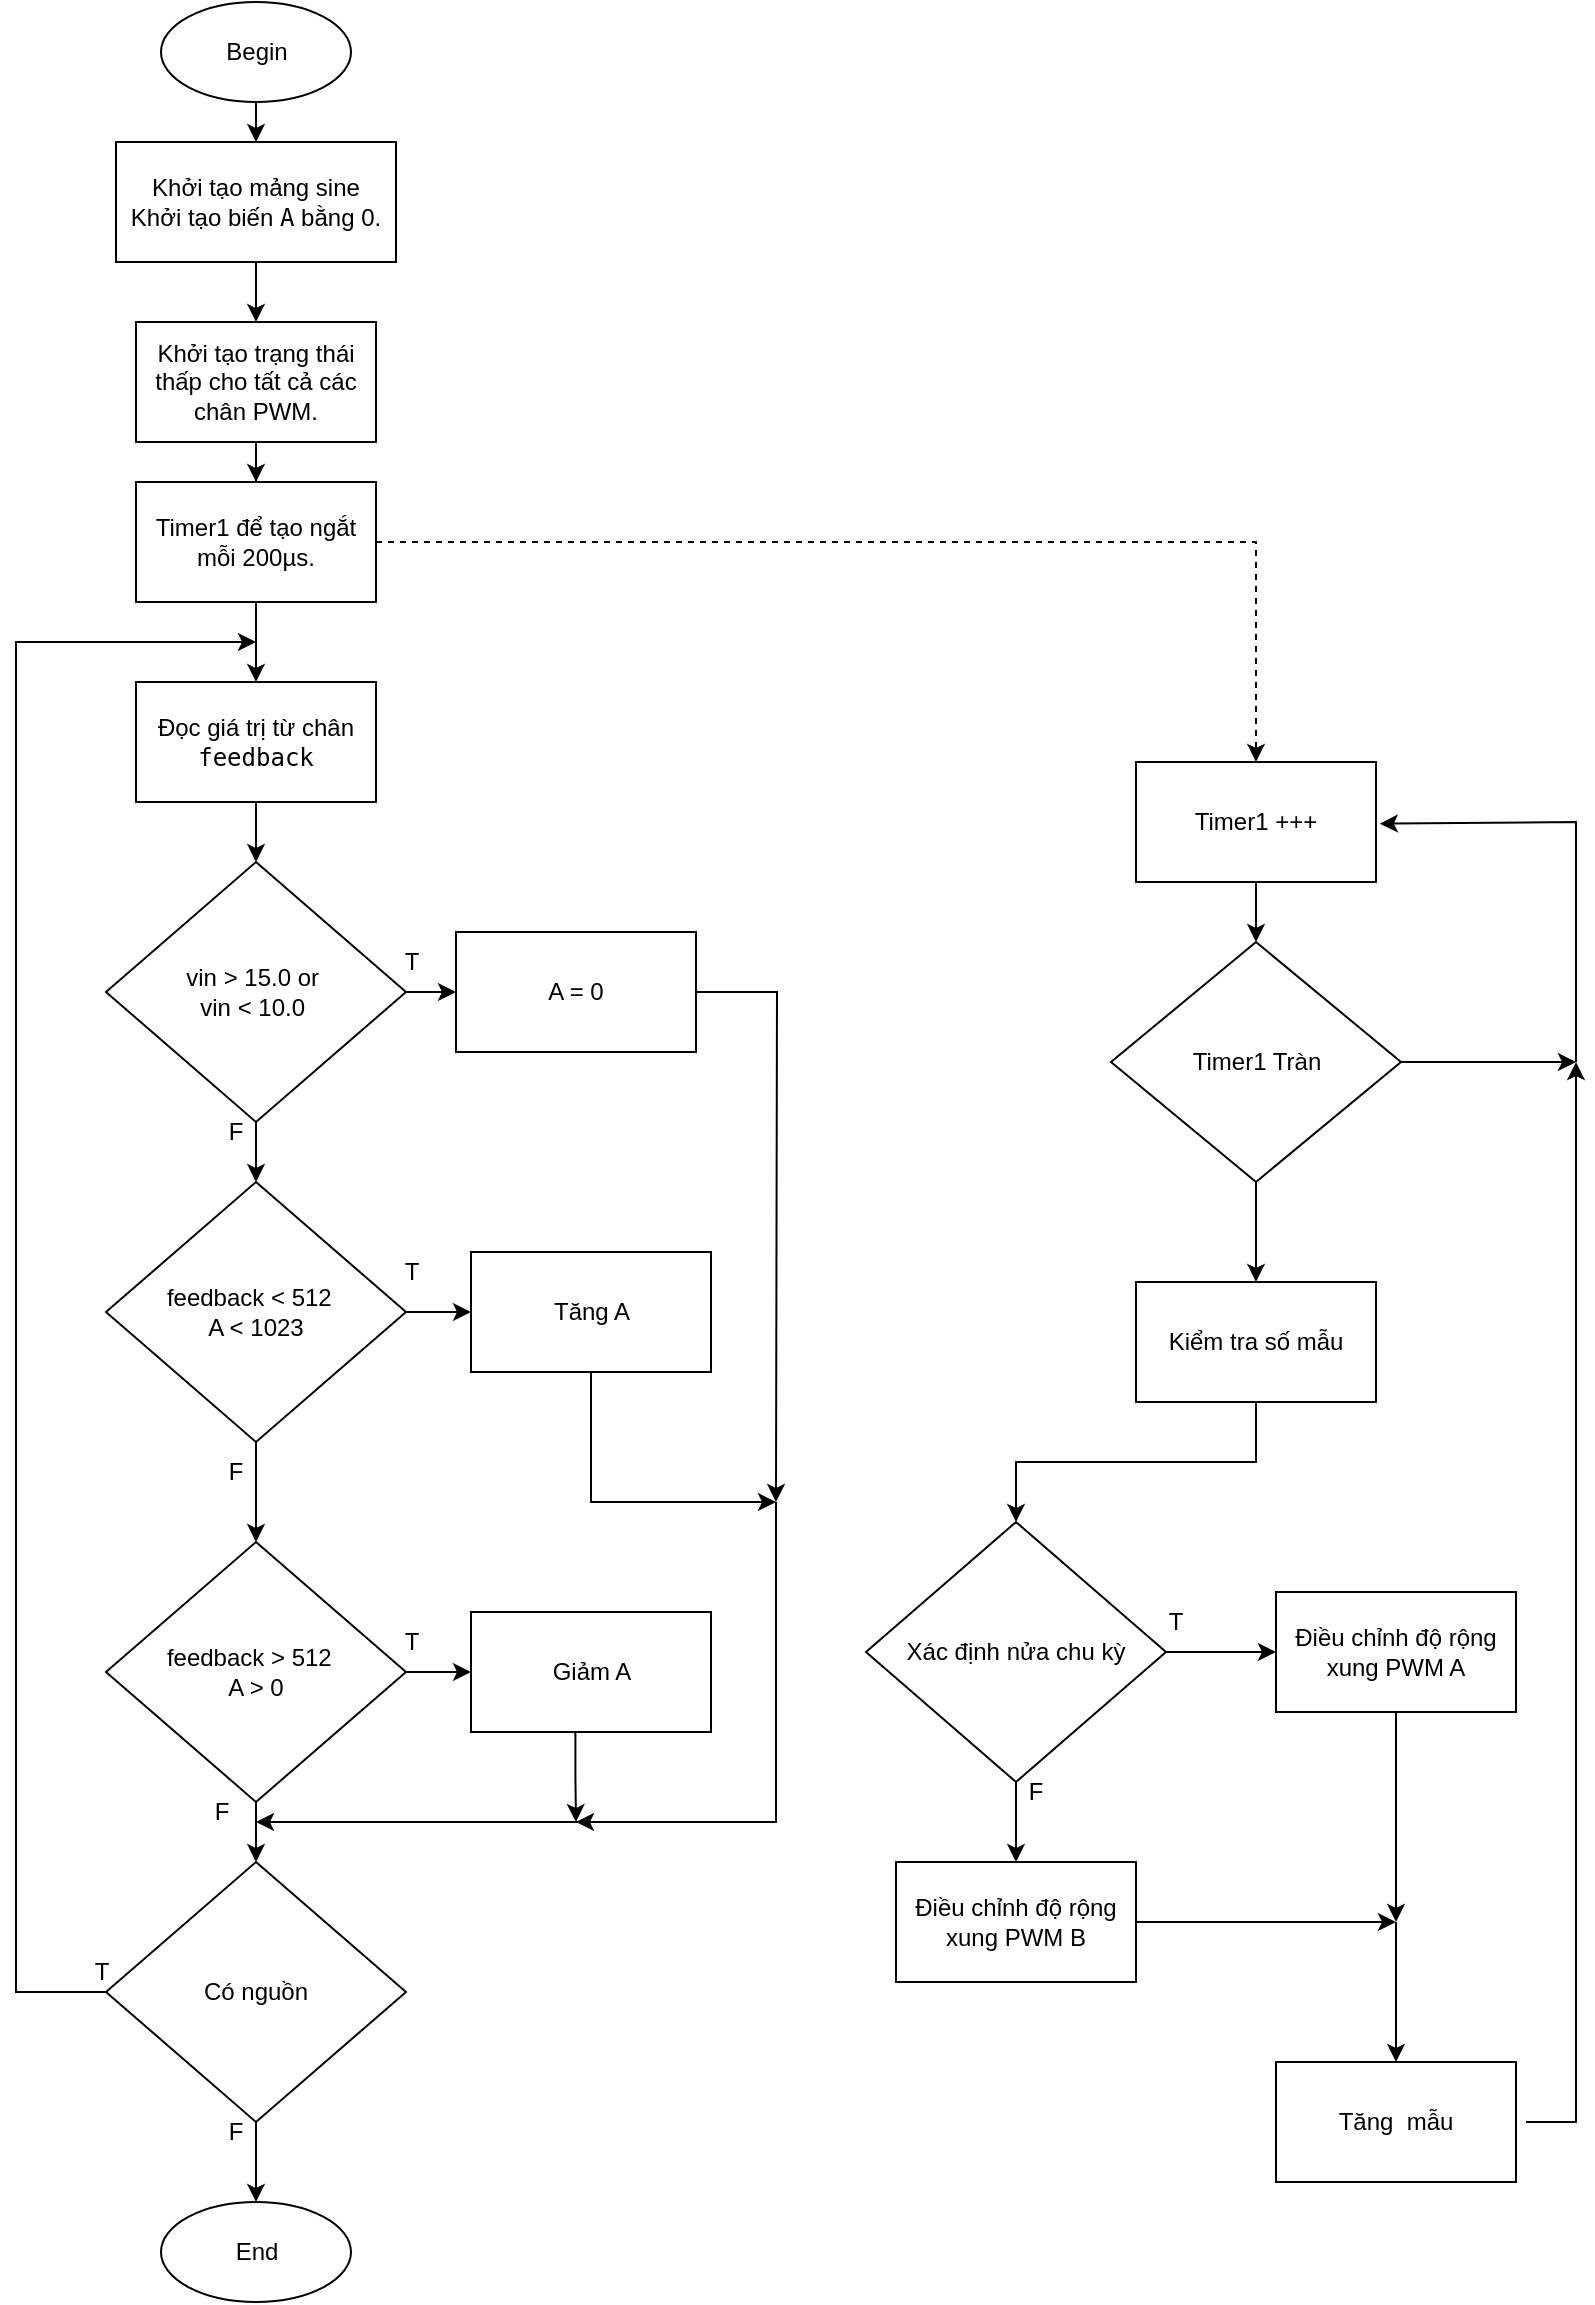 <mxfile version="24.4.9" type="github">
  <diagram id="C5RBs43oDa-KdzZeNtuy" name="Page-1">
    <mxGraphModel dx="1136" dy="666" grid="1" gridSize="10" guides="1" tooltips="1" connect="1" arrows="1" fold="1" page="1" pageScale="1" pageWidth="827" pageHeight="1169" math="0" shadow="0">
      <root>
        <mxCell id="WIyWlLk6GJQsqaUBKTNV-0" />
        <mxCell id="WIyWlLk6GJQsqaUBKTNV-1" parent="WIyWlLk6GJQsqaUBKTNV-0" />
        <mxCell id="_kfTSOZf8MFERhGrm2Hh-3" value="" style="edgeStyle=orthogonalEdgeStyle;rounded=0;orthogonalLoop=1;jettySize=auto;html=1;" parent="WIyWlLk6GJQsqaUBKTNV-1" source="_kfTSOZf8MFERhGrm2Hh-0" target="_kfTSOZf8MFERhGrm2Hh-2" edge="1">
          <mxGeometry relative="1" as="geometry" />
        </mxCell>
        <mxCell id="_kfTSOZf8MFERhGrm2Hh-0" value="Begin" style="ellipse;whiteSpace=wrap;html=1;" parent="WIyWlLk6GJQsqaUBKTNV-1" vertex="1">
          <mxGeometry x="92.5" y="10" width="95" height="50" as="geometry" />
        </mxCell>
        <mxCell id="_kfTSOZf8MFERhGrm2Hh-1" value="End" style="ellipse;whiteSpace=wrap;html=1;" parent="WIyWlLk6GJQsqaUBKTNV-1" vertex="1">
          <mxGeometry x="92.5" y="1110" width="95" height="50" as="geometry" />
        </mxCell>
        <mxCell id="_kfTSOZf8MFERhGrm2Hh-5" value="" style="edgeStyle=orthogonalEdgeStyle;rounded=0;orthogonalLoop=1;jettySize=auto;html=1;" parent="WIyWlLk6GJQsqaUBKTNV-1" source="_kfTSOZf8MFERhGrm2Hh-2" target="_kfTSOZf8MFERhGrm2Hh-4" edge="1">
          <mxGeometry relative="1" as="geometry" />
        </mxCell>
        <mxCell id="_kfTSOZf8MFERhGrm2Hh-2" value="Khởi tạo mảng sine&lt;div&gt;&lt;span style=&quot;background-color: initial;&quot;&gt;Khởi tạo biến &lt;/span&gt;&lt;code style=&quot;background-color: initial;&quot; class=&quot;&quot;&gt;A&lt;/code&gt;&lt;span style=&quot;background-color: initial;&quot;&gt; bằng 0.&lt;/span&gt;&lt;/div&gt;" style="rounded=0;whiteSpace=wrap;html=1;" parent="WIyWlLk6GJQsqaUBKTNV-1" vertex="1">
          <mxGeometry x="70" y="80" width="140" height="60" as="geometry" />
        </mxCell>
        <mxCell id="_kfTSOZf8MFERhGrm2Hh-7" value="" style="edgeStyle=orthogonalEdgeStyle;rounded=0;orthogonalLoop=1;jettySize=auto;html=1;" parent="WIyWlLk6GJQsqaUBKTNV-1" source="_kfTSOZf8MFERhGrm2Hh-4" target="_kfTSOZf8MFERhGrm2Hh-6" edge="1">
          <mxGeometry relative="1" as="geometry" />
        </mxCell>
        <mxCell id="_kfTSOZf8MFERhGrm2Hh-4" value="Khởi tạo trạng thái thấp cho tất cả các chân PWM." style="rounded=0;whiteSpace=wrap;html=1;" parent="WIyWlLk6GJQsqaUBKTNV-1" vertex="1">
          <mxGeometry x="80" y="170" width="120" height="60" as="geometry" />
        </mxCell>
        <mxCell id="_kfTSOZf8MFERhGrm2Hh-9" value="" style="edgeStyle=orthogonalEdgeStyle;rounded=0;orthogonalLoop=1;jettySize=auto;html=1;" parent="WIyWlLk6GJQsqaUBKTNV-1" source="_kfTSOZf8MFERhGrm2Hh-6" target="_kfTSOZf8MFERhGrm2Hh-8" edge="1">
          <mxGeometry relative="1" as="geometry" />
        </mxCell>
        <mxCell id="_kfTSOZf8MFERhGrm2Hh-6" value="Timer1 để tạo ngắt mỗi 200µs." style="rounded=0;whiteSpace=wrap;html=1;" parent="WIyWlLk6GJQsqaUBKTNV-1" vertex="1">
          <mxGeometry x="80" y="250" width="120" height="60" as="geometry" />
        </mxCell>
        <mxCell id="oKKaNhxmPmCtUAqzvIXB-3" value="" style="edgeStyle=orthogonalEdgeStyle;rounded=0;orthogonalLoop=1;jettySize=auto;html=1;" parent="WIyWlLk6GJQsqaUBKTNV-1" source="_kfTSOZf8MFERhGrm2Hh-8" target="oKKaNhxmPmCtUAqzvIXB-2" edge="1">
          <mxGeometry relative="1" as="geometry" />
        </mxCell>
        <mxCell id="_kfTSOZf8MFERhGrm2Hh-8" value="Đọc giá trị từ chân &lt;code class=&quot;&quot;&gt;feedback&lt;/code&gt;" style="rounded=0;whiteSpace=wrap;html=1;" parent="WIyWlLk6GJQsqaUBKTNV-1" vertex="1">
          <mxGeometry x="80" y="350" width="120" height="60" as="geometry" />
        </mxCell>
        <mxCell id="_kfTSOZf8MFERhGrm2Hh-13" value="" style="edgeStyle=orthogonalEdgeStyle;rounded=0;orthogonalLoop=1;jettySize=auto;html=1;" parent="WIyWlLk6GJQsqaUBKTNV-1" source="_kfTSOZf8MFERhGrm2Hh-10" target="_kfTSOZf8MFERhGrm2Hh-12" edge="1">
          <mxGeometry relative="1" as="geometry" />
        </mxCell>
        <mxCell id="_kfTSOZf8MFERhGrm2Hh-17" value="" style="edgeStyle=orthogonalEdgeStyle;rounded=0;orthogonalLoop=1;jettySize=auto;html=1;" parent="WIyWlLk6GJQsqaUBKTNV-1" source="_kfTSOZf8MFERhGrm2Hh-10" target="_kfTSOZf8MFERhGrm2Hh-16" edge="1">
          <mxGeometry relative="1" as="geometry" />
        </mxCell>
        <mxCell id="_kfTSOZf8MFERhGrm2Hh-10" value="feedback &amp;lt; 512&amp;nbsp;&amp;nbsp;&lt;div&gt;A &amp;lt; 1023&lt;/div&gt;" style="rhombus;whiteSpace=wrap;html=1;" parent="WIyWlLk6GJQsqaUBKTNV-1" vertex="1">
          <mxGeometry x="65" y="600" width="150" height="130" as="geometry" />
        </mxCell>
        <mxCell id="_kfTSOZf8MFERhGrm2Hh-20" style="edgeStyle=orthogonalEdgeStyle;rounded=0;orthogonalLoop=1;jettySize=auto;html=1;exitX=0.5;exitY=1;exitDx=0;exitDy=0;" parent="WIyWlLk6GJQsqaUBKTNV-1" source="_kfTSOZf8MFERhGrm2Hh-12" edge="1">
          <mxGeometry relative="1" as="geometry">
            <mxPoint x="400" y="760" as="targetPoint" />
            <Array as="points">
              <mxPoint x="308" y="760" />
              <mxPoint x="308" y="810" />
            </Array>
          </mxGeometry>
        </mxCell>
        <mxCell id="_kfTSOZf8MFERhGrm2Hh-12" value="Tăng A" style="rounded=0;whiteSpace=wrap;html=1;" parent="WIyWlLk6GJQsqaUBKTNV-1" vertex="1">
          <mxGeometry x="247.5" y="635" width="120" height="60" as="geometry" />
        </mxCell>
        <mxCell id="_kfTSOZf8MFERhGrm2Hh-19" value="" style="edgeStyle=orthogonalEdgeStyle;rounded=0;orthogonalLoop=1;jettySize=auto;html=1;" parent="WIyWlLk6GJQsqaUBKTNV-1" source="_kfTSOZf8MFERhGrm2Hh-16" target="_kfTSOZf8MFERhGrm2Hh-18" edge="1">
          <mxGeometry relative="1" as="geometry" />
        </mxCell>
        <mxCell id="_kfTSOZf8MFERhGrm2Hh-34" value="" style="edgeStyle=orthogonalEdgeStyle;rounded=0;orthogonalLoop=1;jettySize=auto;html=1;" parent="WIyWlLk6GJQsqaUBKTNV-1" source="_kfTSOZf8MFERhGrm2Hh-16" target="_kfTSOZf8MFERhGrm2Hh-25" edge="1">
          <mxGeometry relative="1" as="geometry" />
        </mxCell>
        <mxCell id="_kfTSOZf8MFERhGrm2Hh-16" value="feedback &amp;gt; 512&amp;nbsp;&amp;nbsp;&lt;div&gt;A &amp;gt; 0&lt;/div&gt;" style="rhombus;whiteSpace=wrap;html=1;" parent="WIyWlLk6GJQsqaUBKTNV-1" vertex="1">
          <mxGeometry x="65" y="780" width="150" height="130" as="geometry" />
        </mxCell>
        <mxCell id="oKKaNhxmPmCtUAqzvIXB-9" style="edgeStyle=orthogonalEdgeStyle;rounded=0;orthogonalLoop=1;jettySize=auto;html=1;exitX=0.435;exitY=1.005;exitDx=0;exitDy=0;exitPerimeter=0;" parent="WIyWlLk6GJQsqaUBKTNV-1" source="_kfTSOZf8MFERhGrm2Hh-18" edge="1">
          <mxGeometry relative="1" as="geometry">
            <mxPoint x="300" y="920" as="targetPoint" />
          </mxGeometry>
        </mxCell>
        <mxCell id="_kfTSOZf8MFERhGrm2Hh-18" value="Giảm A" style="rounded=0;whiteSpace=wrap;html=1;" parent="WIyWlLk6GJQsqaUBKTNV-1" vertex="1">
          <mxGeometry x="247.5" y="815" width="120" height="60" as="geometry" />
        </mxCell>
        <mxCell id="_kfTSOZf8MFERhGrm2Hh-21" value="T" style="text;html=1;align=center;verticalAlign=middle;whiteSpace=wrap;rounded=0;" parent="WIyWlLk6GJQsqaUBKTNV-1" vertex="1">
          <mxGeometry x="187.5" y="630" width="60" height="30" as="geometry" />
        </mxCell>
        <mxCell id="_kfTSOZf8MFERhGrm2Hh-23" value="T" style="text;html=1;align=center;verticalAlign=middle;whiteSpace=wrap;rounded=0;" parent="WIyWlLk6GJQsqaUBKTNV-1" vertex="1">
          <mxGeometry x="187.5" y="815" width="60" height="30" as="geometry" />
        </mxCell>
        <mxCell id="_kfTSOZf8MFERhGrm2Hh-24" value="F" style="text;html=1;align=center;verticalAlign=middle;whiteSpace=wrap;rounded=0;" parent="WIyWlLk6GJQsqaUBKTNV-1" vertex="1">
          <mxGeometry x="92.5" y="900" width="60" height="30" as="geometry" />
        </mxCell>
        <mxCell id="_kfTSOZf8MFERhGrm2Hh-26" value="" style="edgeStyle=orthogonalEdgeStyle;rounded=0;orthogonalLoop=1;jettySize=auto;html=1;entryX=0.5;entryY=0;entryDx=0;entryDy=0;" parent="WIyWlLk6GJQsqaUBKTNV-1" source="_kfTSOZf8MFERhGrm2Hh-25" edge="1" target="_kfTSOZf8MFERhGrm2Hh-1">
          <mxGeometry relative="1" as="geometry">
            <mxPoint x="140" y="1100" as="targetPoint" />
          </mxGeometry>
        </mxCell>
        <mxCell id="_kfTSOZf8MFERhGrm2Hh-27" style="edgeStyle=orthogonalEdgeStyle;rounded=0;orthogonalLoop=1;jettySize=auto;html=1;exitX=0;exitY=0.5;exitDx=0;exitDy=0;" parent="WIyWlLk6GJQsqaUBKTNV-1" source="_kfTSOZf8MFERhGrm2Hh-25" edge="1">
          <mxGeometry relative="1" as="geometry">
            <mxPoint x="140" y="330" as="targetPoint" />
            <Array as="points">
              <mxPoint x="20" y="1005" />
              <mxPoint x="20" y="330" />
            </Array>
          </mxGeometry>
        </mxCell>
        <mxCell id="_kfTSOZf8MFERhGrm2Hh-25" value="Có nguồn" style="rhombus;whiteSpace=wrap;html=1;" parent="WIyWlLk6GJQsqaUBKTNV-1" vertex="1">
          <mxGeometry x="65" y="940" width="150" height="130" as="geometry" />
        </mxCell>
        <mxCell id="_kfTSOZf8MFERhGrm2Hh-28" value="T" style="text;html=1;align=center;verticalAlign=middle;whiteSpace=wrap;rounded=0;" parent="WIyWlLk6GJQsqaUBKTNV-1" vertex="1">
          <mxGeometry x="32.5" y="980" width="60" height="30" as="geometry" />
        </mxCell>
        <mxCell id="_kfTSOZf8MFERhGrm2Hh-29" value="F" style="text;html=1;align=center;verticalAlign=middle;whiteSpace=wrap;rounded=0;" parent="WIyWlLk6GJQsqaUBKTNV-1" vertex="1">
          <mxGeometry x="100" y="1060" width="60" height="30" as="geometry" />
        </mxCell>
        <mxCell id="_kfTSOZf8MFERhGrm2Hh-30" style="edgeStyle=orthogonalEdgeStyle;rounded=0;orthogonalLoop=1;jettySize=auto;html=1;" parent="WIyWlLk6GJQsqaUBKTNV-1" edge="1">
          <mxGeometry relative="1" as="geometry">
            <mxPoint x="140" y="920" as="targetPoint" />
            <mxPoint x="290" y="920" as="sourcePoint" />
            <Array as="points">
              <mxPoint x="308" y="920" />
            </Array>
          </mxGeometry>
        </mxCell>
        <mxCell id="_kfTSOZf8MFERhGrm2Hh-37" value="" style="endArrow=classic;html=1;rounded=0;dashed=1;exitX=1;exitY=0.5;exitDx=0;exitDy=0;entryX=0.5;entryY=0;entryDx=0;entryDy=0;" parent="WIyWlLk6GJQsqaUBKTNV-1" source="_kfTSOZf8MFERhGrm2Hh-6" edge="1" target="_kfTSOZf8MFERhGrm2Hh-38">
          <mxGeometry width="50" height="50" relative="1" as="geometry">
            <mxPoint x="520" y="320" as="sourcePoint" />
            <mxPoint x="520" y="390" as="targetPoint" />
            <Array as="points">
              <mxPoint x="640" y="280" />
            </Array>
          </mxGeometry>
        </mxCell>
        <mxCell id="_kfTSOZf8MFERhGrm2Hh-41" value="" style="edgeStyle=orthogonalEdgeStyle;rounded=0;orthogonalLoop=1;jettySize=auto;html=1;" parent="WIyWlLk6GJQsqaUBKTNV-1" source="_kfTSOZf8MFERhGrm2Hh-38" target="_kfTSOZf8MFERhGrm2Hh-40" edge="1">
          <mxGeometry relative="1" as="geometry" />
        </mxCell>
        <mxCell id="_kfTSOZf8MFERhGrm2Hh-38" value="Timer1 +++" style="rounded=0;whiteSpace=wrap;html=1;" parent="WIyWlLk6GJQsqaUBKTNV-1" vertex="1">
          <mxGeometry x="580" y="390" width="120" height="60" as="geometry" />
        </mxCell>
        <mxCell id="_kfTSOZf8MFERhGrm2Hh-44" value="" style="edgeStyle=orthogonalEdgeStyle;rounded=0;orthogonalLoop=1;jettySize=auto;html=1;" parent="WIyWlLk6GJQsqaUBKTNV-1" source="_kfTSOZf8MFERhGrm2Hh-40" target="_kfTSOZf8MFERhGrm2Hh-43" edge="1">
          <mxGeometry relative="1" as="geometry" />
        </mxCell>
        <mxCell id="_kfTSOZf8MFERhGrm2Hh-60" style="edgeStyle=orthogonalEdgeStyle;rounded=0;orthogonalLoop=1;jettySize=auto;html=1;" parent="WIyWlLk6GJQsqaUBKTNV-1" source="_kfTSOZf8MFERhGrm2Hh-40" edge="1">
          <mxGeometry relative="1" as="geometry">
            <mxPoint x="800" y="540" as="targetPoint" />
          </mxGeometry>
        </mxCell>
        <mxCell id="_kfTSOZf8MFERhGrm2Hh-40" value="Timer1 Tràn" style="rhombus;whiteSpace=wrap;html=1;" parent="WIyWlLk6GJQsqaUBKTNV-1" vertex="1">
          <mxGeometry x="567.5" y="480" width="145" height="120" as="geometry" />
        </mxCell>
        <mxCell id="_kfTSOZf8MFERhGrm2Hh-48" value="" style="edgeStyle=orthogonalEdgeStyle;rounded=0;orthogonalLoop=1;jettySize=auto;html=1;" parent="WIyWlLk6GJQsqaUBKTNV-1" source="_kfTSOZf8MFERhGrm2Hh-43" target="_kfTSOZf8MFERhGrm2Hh-47" edge="1">
          <mxGeometry relative="1" as="geometry" />
        </mxCell>
        <mxCell id="_kfTSOZf8MFERhGrm2Hh-43" value="Kiểm tra số mẫu" style="whiteSpace=wrap;html=1;" parent="WIyWlLk6GJQsqaUBKTNV-1" vertex="1">
          <mxGeometry x="580" y="650" width="120" height="60" as="geometry" />
        </mxCell>
        <mxCell id="_kfTSOZf8MFERhGrm2Hh-52" value="" style="edgeStyle=orthogonalEdgeStyle;rounded=0;orthogonalLoop=1;jettySize=auto;html=1;" parent="WIyWlLk6GJQsqaUBKTNV-1" source="_kfTSOZf8MFERhGrm2Hh-47" target="_kfTSOZf8MFERhGrm2Hh-49" edge="1">
          <mxGeometry relative="1" as="geometry" />
        </mxCell>
        <mxCell id="_kfTSOZf8MFERhGrm2Hh-53" value="" style="edgeStyle=orthogonalEdgeStyle;rounded=0;orthogonalLoop=1;jettySize=auto;html=1;" parent="WIyWlLk6GJQsqaUBKTNV-1" source="_kfTSOZf8MFERhGrm2Hh-47" target="_kfTSOZf8MFERhGrm2Hh-51" edge="1">
          <mxGeometry relative="1" as="geometry" />
        </mxCell>
        <mxCell id="_kfTSOZf8MFERhGrm2Hh-47" value="Xác định nửa chu kỳ" style="rhombus;whiteSpace=wrap;html=1;" parent="WIyWlLk6GJQsqaUBKTNV-1" vertex="1">
          <mxGeometry x="445" y="770" width="150" height="130" as="geometry" />
        </mxCell>
        <mxCell id="_kfTSOZf8MFERhGrm2Hh-56" style="edgeStyle=orthogonalEdgeStyle;rounded=0;orthogonalLoop=1;jettySize=auto;html=1;" parent="WIyWlLk6GJQsqaUBKTNV-1" source="_kfTSOZf8MFERhGrm2Hh-49" edge="1">
          <mxGeometry relative="1" as="geometry">
            <mxPoint x="710" y="970" as="targetPoint" />
          </mxGeometry>
        </mxCell>
        <mxCell id="_kfTSOZf8MFERhGrm2Hh-49" value="Điều chỉnh độ rộng xung PWM B" style="rounded=0;whiteSpace=wrap;html=1;" parent="WIyWlLk6GJQsqaUBKTNV-1" vertex="1">
          <mxGeometry x="460" y="940" width="120" height="60" as="geometry" />
        </mxCell>
        <mxCell id="_kfTSOZf8MFERhGrm2Hh-57" style="edgeStyle=orthogonalEdgeStyle;rounded=0;orthogonalLoop=1;jettySize=auto;html=1;" parent="WIyWlLk6GJQsqaUBKTNV-1" source="_kfTSOZf8MFERhGrm2Hh-51" edge="1">
          <mxGeometry relative="1" as="geometry">
            <mxPoint x="710" y="970" as="targetPoint" />
          </mxGeometry>
        </mxCell>
        <mxCell id="_kfTSOZf8MFERhGrm2Hh-51" value="Điều chỉnh độ rộng xung PWM A" style="rounded=0;whiteSpace=wrap;html=1;" parent="WIyWlLk6GJQsqaUBKTNV-1" vertex="1">
          <mxGeometry x="650" y="805" width="120" height="60" as="geometry" />
        </mxCell>
        <mxCell id="_kfTSOZf8MFERhGrm2Hh-59" style="edgeStyle=orthogonalEdgeStyle;rounded=0;orthogonalLoop=1;jettySize=auto;html=1;exitX=1;exitY=0.5;exitDx=0;exitDy=0;" parent="WIyWlLk6GJQsqaUBKTNV-1" edge="1">
          <mxGeometry relative="1" as="geometry">
            <mxPoint x="800" y="540" as="targetPoint" />
            <mxPoint x="775" y="1070" as="sourcePoint" />
            <Array as="points">
              <mxPoint x="800" y="1070" />
              <mxPoint x="800" y="540" />
            </Array>
          </mxGeometry>
        </mxCell>
        <mxCell id="_kfTSOZf8MFERhGrm2Hh-54" value="Tăng&amp;nbsp;&amp;nbsp;mẫu" style="rounded=0;whiteSpace=wrap;html=1;" parent="WIyWlLk6GJQsqaUBKTNV-1" vertex="1">
          <mxGeometry x="650" y="1040" width="120" height="60" as="geometry" />
        </mxCell>
        <mxCell id="_kfTSOZf8MFERhGrm2Hh-58" value="" style="endArrow=classic;html=1;rounded=0;entryX=0.5;entryY=0;entryDx=0;entryDy=0;" parent="WIyWlLk6GJQsqaUBKTNV-1" target="_kfTSOZf8MFERhGrm2Hh-54" edge="1">
          <mxGeometry width="50" height="50" relative="1" as="geometry">
            <mxPoint x="710" y="970" as="sourcePoint" />
            <mxPoint x="790" y="930" as="targetPoint" />
          </mxGeometry>
        </mxCell>
        <mxCell id="_kfTSOZf8MFERhGrm2Hh-61" value="" style="endArrow=classic;html=1;rounded=0;entryX=1.016;entryY=0.514;entryDx=0;entryDy=0;entryPerimeter=0;" parent="WIyWlLk6GJQsqaUBKTNV-1" target="_kfTSOZf8MFERhGrm2Hh-38" edge="1">
          <mxGeometry width="50" height="50" relative="1" as="geometry">
            <mxPoint x="800" y="540" as="sourcePoint" />
            <mxPoint x="792.5" y="490" as="targetPoint" />
            <Array as="points">
              <mxPoint x="800" y="420" />
            </Array>
          </mxGeometry>
        </mxCell>
        <mxCell id="_kfTSOZf8MFERhGrm2Hh-62" value="T" style="text;html=1;align=center;verticalAlign=middle;whiteSpace=wrap;rounded=0;" parent="WIyWlLk6GJQsqaUBKTNV-1" vertex="1">
          <mxGeometry x="570" y="805" width="60" height="30" as="geometry" />
        </mxCell>
        <mxCell id="_kfTSOZf8MFERhGrm2Hh-64" value="F" style="text;html=1;align=center;verticalAlign=middle;whiteSpace=wrap;rounded=0;" parent="WIyWlLk6GJQsqaUBKTNV-1" vertex="1">
          <mxGeometry x="500" y="890" width="60" height="30" as="geometry" />
        </mxCell>
        <mxCell id="oKKaNhxmPmCtUAqzvIXB-0" value="F" style="text;html=1;align=center;verticalAlign=middle;whiteSpace=wrap;rounded=0;" parent="WIyWlLk6GJQsqaUBKTNV-1" vertex="1">
          <mxGeometry x="100" y="730" width="60" height="30" as="geometry" />
        </mxCell>
        <mxCell id="oKKaNhxmPmCtUAqzvIXB-4" value="" style="edgeStyle=orthogonalEdgeStyle;rounded=0;orthogonalLoop=1;jettySize=auto;html=1;" parent="WIyWlLk6GJQsqaUBKTNV-1" source="oKKaNhxmPmCtUAqzvIXB-2" target="_kfTSOZf8MFERhGrm2Hh-10" edge="1">
          <mxGeometry relative="1" as="geometry" />
        </mxCell>
        <mxCell id="oKKaNhxmPmCtUAqzvIXB-7" value="" style="edgeStyle=orthogonalEdgeStyle;rounded=0;orthogonalLoop=1;jettySize=auto;html=1;" parent="WIyWlLk6GJQsqaUBKTNV-1" source="oKKaNhxmPmCtUAqzvIXB-2" target="oKKaNhxmPmCtUAqzvIXB-5" edge="1">
          <mxGeometry relative="1" as="geometry" />
        </mxCell>
        <mxCell id="oKKaNhxmPmCtUAqzvIXB-2" value="vin &amp;gt; 15.0 or&amp;nbsp;&lt;div&gt;vin &amp;lt; 10.0&amp;nbsp;&lt;br&gt;&lt;/div&gt;" style="rhombus;whiteSpace=wrap;html=1;" parent="WIyWlLk6GJQsqaUBKTNV-1" vertex="1">
          <mxGeometry x="65" y="440" width="150" height="130" as="geometry" />
        </mxCell>
        <mxCell id="oKKaNhxmPmCtUAqzvIXB-8" value="" style="edgeStyle=orthogonalEdgeStyle;rounded=0;orthogonalLoop=1;jettySize=auto;html=1;" parent="WIyWlLk6GJQsqaUBKTNV-1" edge="1">
          <mxGeometry relative="1" as="geometry">
            <mxPoint x="300" y="920" as="targetPoint" />
            <Array as="points">
              <mxPoint x="400" y="920" />
            </Array>
            <mxPoint x="400" y="760" as="sourcePoint" />
          </mxGeometry>
        </mxCell>
        <mxCell id="H7_h1N_jOclYG0JZAFL1-3" style="edgeStyle=orthogonalEdgeStyle;rounded=0;orthogonalLoop=1;jettySize=auto;html=1;" edge="1" parent="WIyWlLk6GJQsqaUBKTNV-1" source="oKKaNhxmPmCtUAqzvIXB-5">
          <mxGeometry relative="1" as="geometry">
            <mxPoint x="400" y="760" as="targetPoint" />
          </mxGeometry>
        </mxCell>
        <mxCell id="oKKaNhxmPmCtUAqzvIXB-5" value="&lt;div&gt;A = 0&lt;/div&gt;" style="rounded=0;whiteSpace=wrap;html=1;" parent="WIyWlLk6GJQsqaUBKTNV-1" vertex="1">
          <mxGeometry x="240" y="475" width="120" height="60" as="geometry" />
        </mxCell>
        <mxCell id="H7_h1N_jOclYG0JZAFL1-0" value="T" style="text;html=1;align=center;verticalAlign=middle;whiteSpace=wrap;rounded=0;" vertex="1" parent="WIyWlLk6GJQsqaUBKTNV-1">
          <mxGeometry x="187.5" y="475" width="60" height="30" as="geometry" />
        </mxCell>
        <mxCell id="H7_h1N_jOclYG0JZAFL1-1" value="F" style="text;html=1;align=center;verticalAlign=middle;whiteSpace=wrap;rounded=0;" vertex="1" parent="WIyWlLk6GJQsqaUBKTNV-1">
          <mxGeometry x="100" y="560" width="60" height="30" as="geometry" />
        </mxCell>
      </root>
    </mxGraphModel>
  </diagram>
</mxfile>
